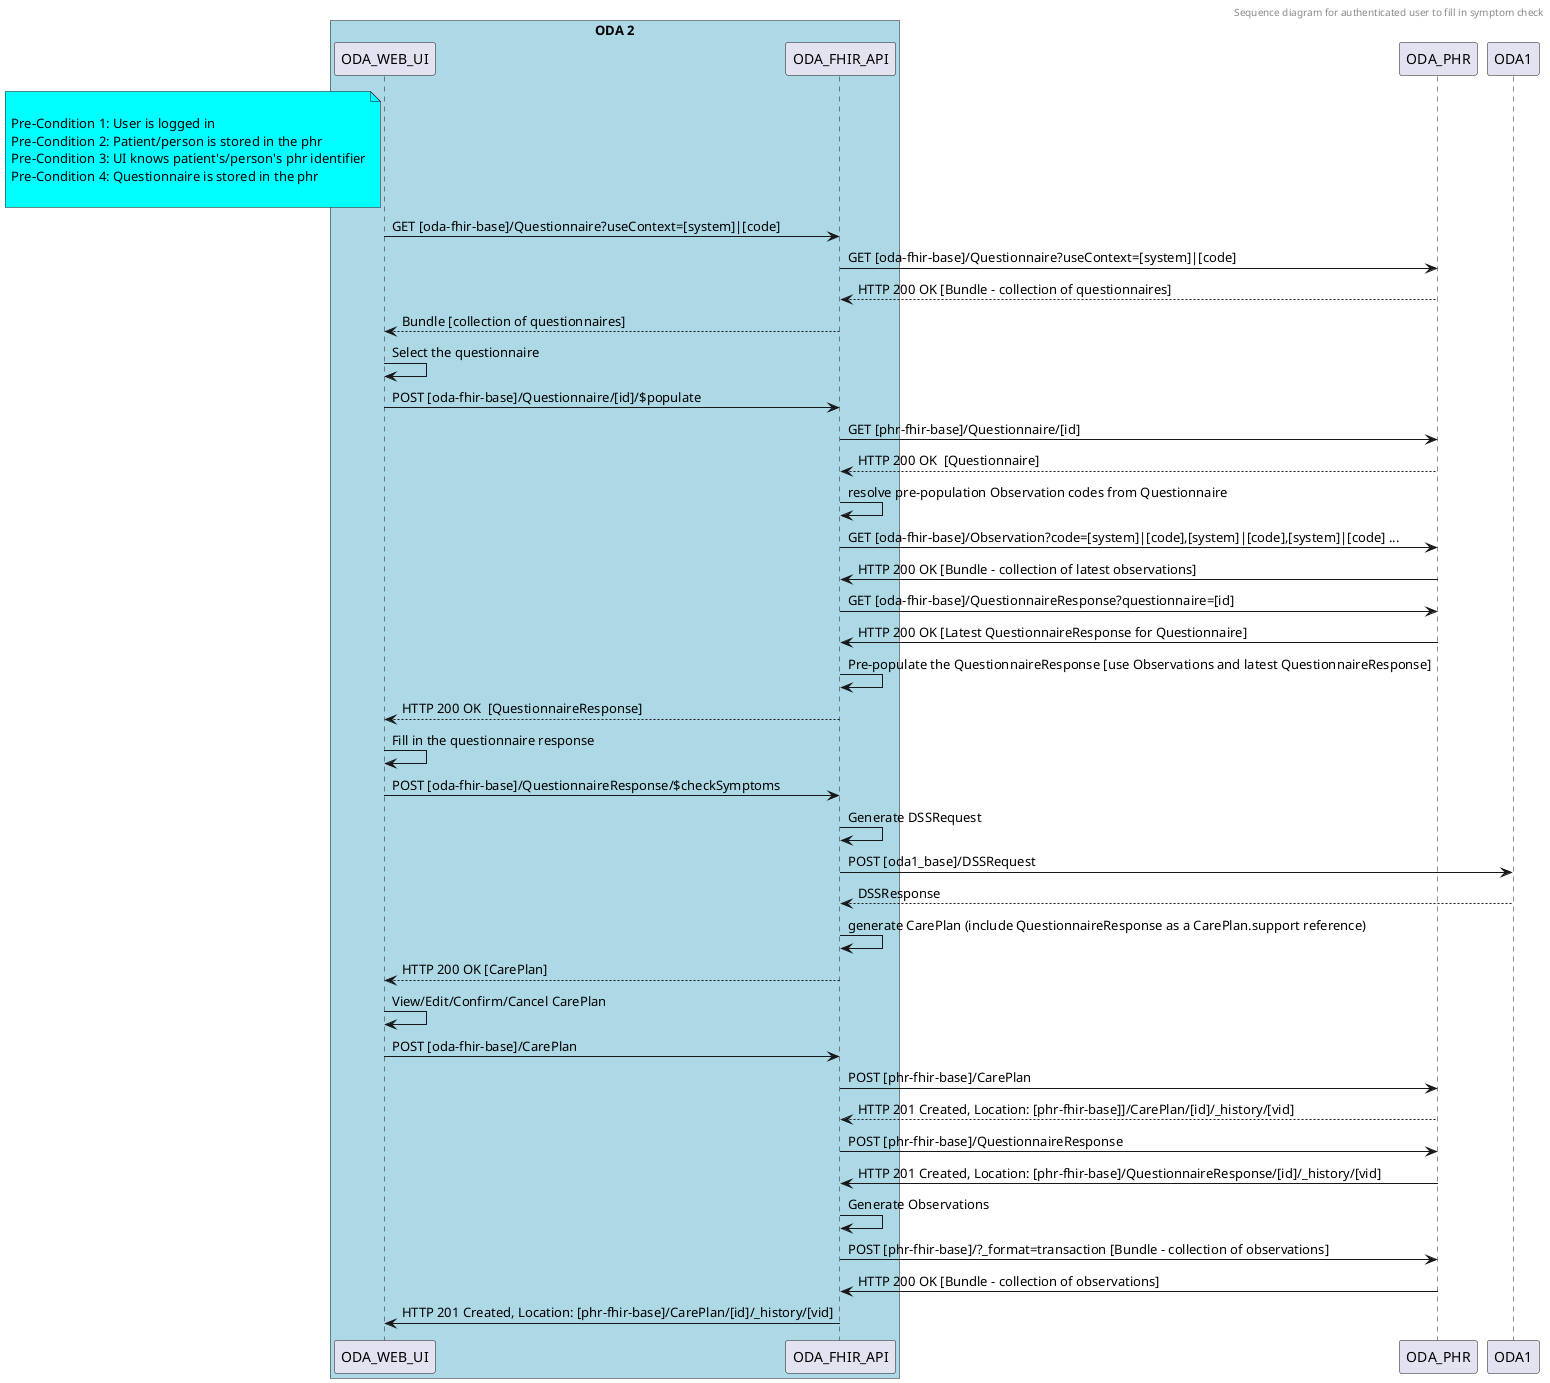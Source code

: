 @startuml
header
Sequence diagram for authenticated user to fill in symptom check
endheader

participant ODA_WEB_UI
participant ODA_FHIR_API

note left of ODA_WEB_UI #aqua

Pre-Condition 1: User is logged in
Pre-Condition 2: Patient/person is stored in the phr
Pre-Condition 3: UI knows patient's/person's phr identifier
Pre-Condition 4: Questionnaire is stored in the phr

end note

box "ODA 2" #LightBlue
	participant ODA_WEB_UI
	participant ODA_FHIR_API
end box

ODA_WEB_UI -> ODA_FHIR_API: GET [oda-fhir-base]/Questionnaire?useContext=[system]|[code]
ODA_FHIR_API -> ODA_PHR: GET [oda-fhir-base]/Questionnaire?useContext=[system]|[code]
ODA_FHIR_API <-- ODA_PHR: HTTP 200 OK [Bundle - collection of questionnaires]
ODA_WEB_UI <-- ODA_FHIR_API: Bundle [collection of questionnaires]

ODA_WEB_UI -> ODA_WEB_UI: Select the questionnaire
ODA_WEB_UI -> ODA_FHIR_API: POST [oda-fhir-base]/Questionnaire/[id]/$populate
ODA_FHIR_API -> ODA_PHR: GET [phr-fhir-base]/Questionnaire/[id]
ODA_FHIR_API <-- ODA_PHR: HTTP 200 OK  [Questionnaire]

ODA_FHIR_API -> ODA_FHIR_API: resolve pre-population Observation codes from Questionnaire
ODA_FHIR_API -> ODA_PHR: GET [oda-fhir-base]/Observation?code=[system]|[code],[system]|[code],[system]|[code] ...
ODA_FHIR_API <- ODA_PHR: HTTP 200 OK [Bundle - collection of latest observations]
ODA_FHIR_API -> ODA_PHR: GET [oda-fhir-base]/QuestionnaireResponse?questionnaire=[id]
ODA_FHIR_API <- ODA_PHR: HTTP 200 OK [Latest QuestionnaireResponse for Questionnaire]
ODA_FHIR_API -> ODA_FHIR_API: Pre-populate the QuestionnaireResponse [use Observations and latest QuestionnaireResponse]

ODA_WEB_UI <-- ODA_FHIR_API: HTTP 200 OK  [QuestionnaireResponse]

ODA_WEB_UI -> ODA_WEB_UI: Fill in the questionnaire response
ODA_WEB_UI -> ODA_FHIR_API: POST [oda-fhir-base]/QuestionnaireResponse/$checkSymptoms
ODA_FHIR_API -> ODA_FHIR_API: Generate DSSRequest
ODA_FHIR_API -> ODA1: POST [oda1_base]/DSSRequest
ODA_FHIR_API <-- ODA1: DSSResponse
ODA_FHIR_API -> ODA_FHIR_API: generate CarePlan (include QuestionnaireResponse as a CarePlan.support reference)
ODA_WEB_UI <-- ODA_FHIR_API: HTTP 200 OK [CarePlan]

ODA_WEB_UI -> ODA_WEB_UI: View/Edit/Confirm/Cancel CarePlan
ODA_WEB_UI -> ODA_FHIR_API: POST [oda-fhir-base]/CarePlan
ODA_FHIR_API -> ODA_PHR: POST [phr-fhir-base]/CarePlan
ODA_FHIR_API <-- ODA_PHR: HTTP 201 Created, Location: [phr-fhir-base]]/CarePlan/[id]/_history/[vid]
ODA_FHIR_API -> ODA_PHR: POST [phr-fhir-base]/QuestionnaireResponse
ODA_FHIR_API <- ODA_PHR: HTTP 201 Created, Location: [phr-fhir-base]/QuestionnaireResponse/[id]/_history/[vid]
ODA_FHIR_API -> ODA_FHIR_API: Generate Observations
ODA_FHIR_API -> ODA_PHR: POST [phr-fhir-base]/?_format=transaction [Bundle - collection of observations]
ODA_FHIR_API <- ODA_PHR: HTTP 200 OK [Bundle - collection of observations]
ODA_WEB_UI <- ODA_FHIR_API: HTTP 201 Created, Location: [phr-fhir-base]/CarePlan/[id]/_history/[vid]
@enduml